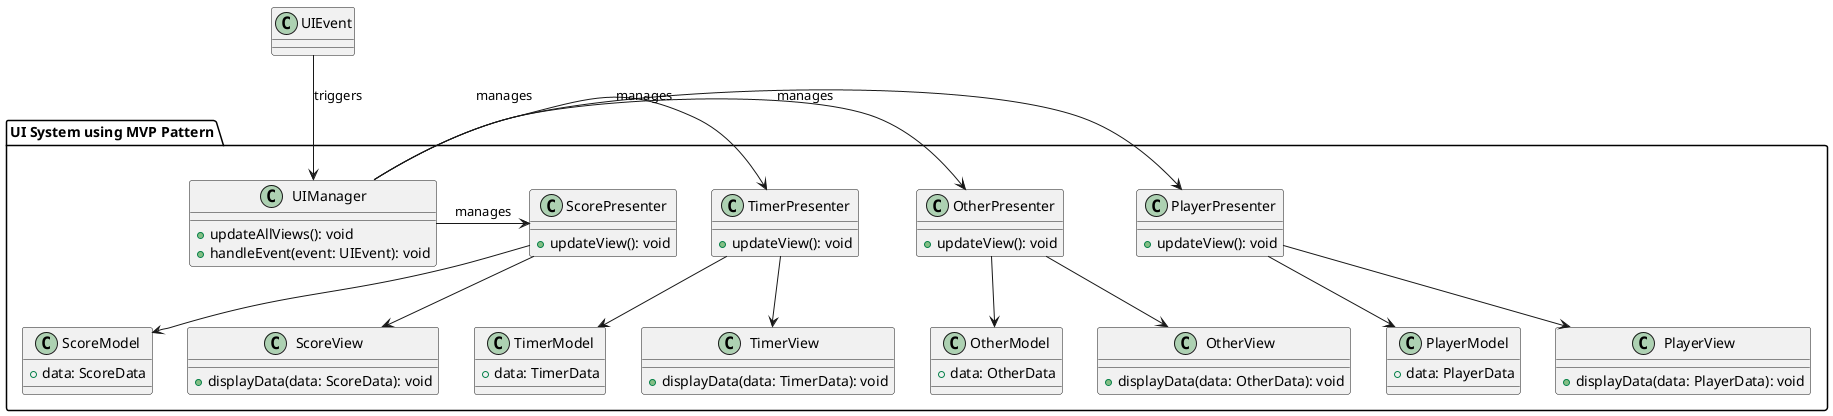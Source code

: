 @startuml

package "UI System using MVP Pattern" {

class UIManager {
    + updateAllViews(): void
    + handleEvent(event: UIEvent): void
}

class PlayerPresenter {
    + updateView(): void
}

class OtherPresenter {
    + updateView(): void
}

class TimerPresenter {
    + updateView(): void
}

class ScorePresenter {
    + updateView(): void
}

class PlayerModel {
    + data: PlayerData
}

class OtherModel {
    + data: OtherData
}

class TimerModel {
    + data: TimerData
}

class ScoreModel {
    + data: ScoreData
}

class PlayerView {
    + displayData(data: PlayerData): void
}

class OtherView {
    + displayData(data: OtherData): void
}

class TimerView {
    + displayData(data: TimerData): void
}

class ScoreView {
    + displayData(data: ScoreData): void
}

UIManager -right-> PlayerPresenter : manages
UIManager -right-> OtherPresenter : manages
UIManager -right-> TimerPresenter : manages
UIManager -right-> ScorePresenter : manages
PlayerPresenter -down-> PlayerModel
PlayerPresenter -down-> PlayerView
OtherPresenter -down-> OtherModel
OtherPresenter -down-> OtherView
TimerPresenter -down-> TimerModel
TimerPresenter -down-> TimerView
ScorePresenter -down-> ScoreModel
ScorePresenter -down-> ScoreView

}

class UIEvent

UIEvent --> UIManager : triggers

@enduml
